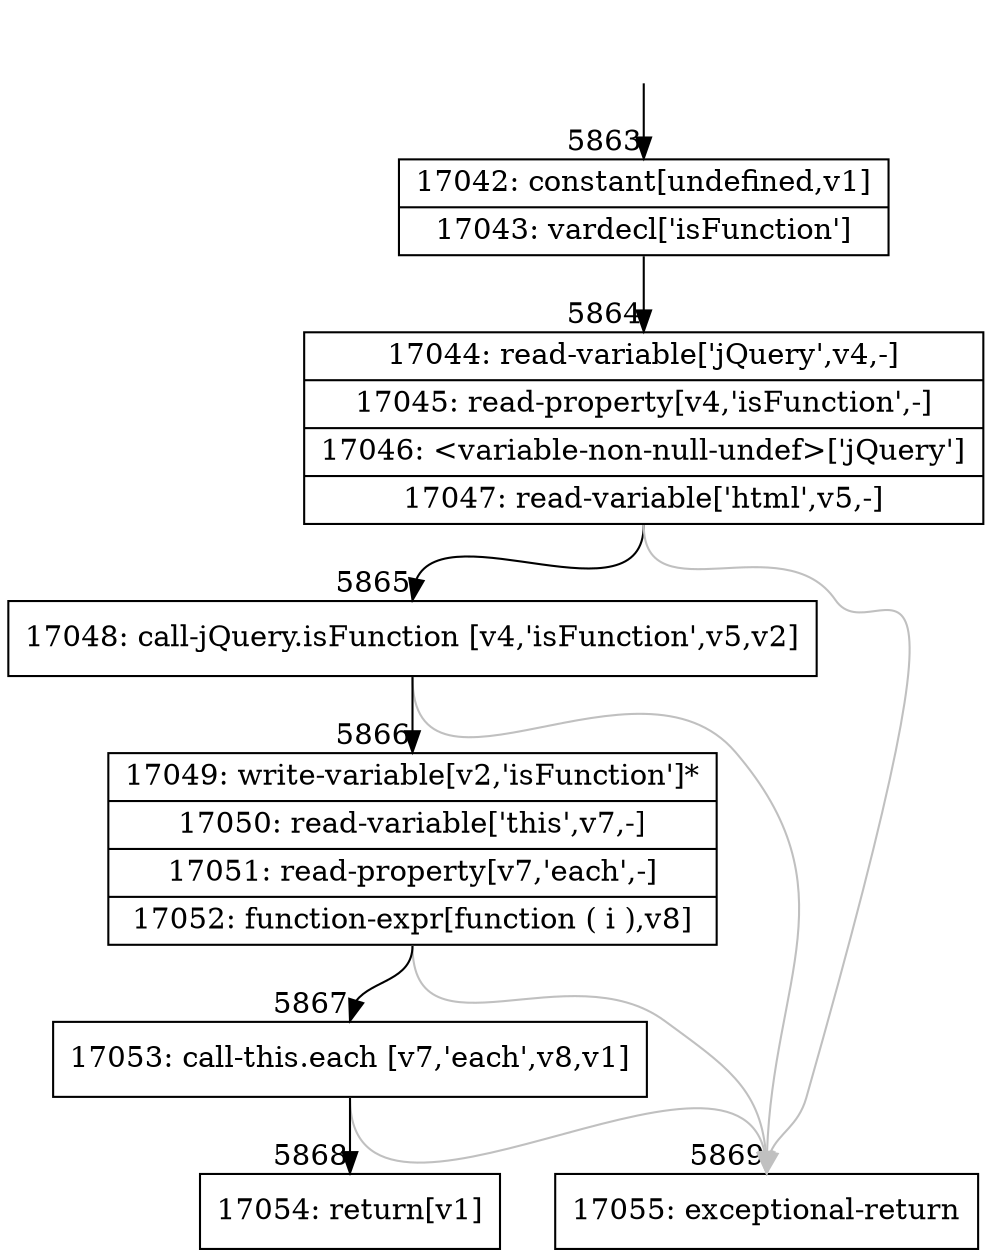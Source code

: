 digraph {
rankdir="TD"
BB_entry381[shape=none,label=""];
BB_entry381 -> BB5863 [tailport=s, headport=n, headlabel="    5863"]
BB5863 [shape=record label="{17042: constant[undefined,v1]|17043: vardecl['isFunction']}" ] 
BB5863 -> BB5864 [tailport=s, headport=n, headlabel="      5864"]
BB5864 [shape=record label="{17044: read-variable['jQuery',v4,-]|17045: read-property[v4,'isFunction',-]|17046: \<variable-non-null-undef\>['jQuery']|17047: read-variable['html',v5,-]}" ] 
BB5864 -> BB5865 [tailport=s, headport=n, headlabel="      5865"]
BB5864 -> BB5869 [tailport=s, headport=n, color=gray, headlabel="      5869"]
BB5865 [shape=record label="{17048: call-jQuery.isFunction [v4,'isFunction',v5,v2]}" ] 
BB5865 -> BB5866 [tailport=s, headport=n, headlabel="      5866"]
BB5865 -> BB5869 [tailport=s, headport=n, color=gray]
BB5866 [shape=record label="{17049: write-variable[v2,'isFunction']*|17050: read-variable['this',v7,-]|17051: read-property[v7,'each',-]|17052: function-expr[function ( i ),v8]}" ] 
BB5866 -> BB5867 [tailport=s, headport=n, headlabel="      5867"]
BB5866 -> BB5869 [tailport=s, headport=n, color=gray]
BB5867 [shape=record label="{17053: call-this.each [v7,'each',v8,v1]}" ] 
BB5867 -> BB5868 [tailport=s, headport=n, headlabel="      5868"]
BB5867 -> BB5869 [tailport=s, headport=n, color=gray]
BB5868 [shape=record label="{17054: return[v1]}" ] 
BB5869 [shape=record label="{17055: exceptional-return}" ] 
//#$~ 5936
}
